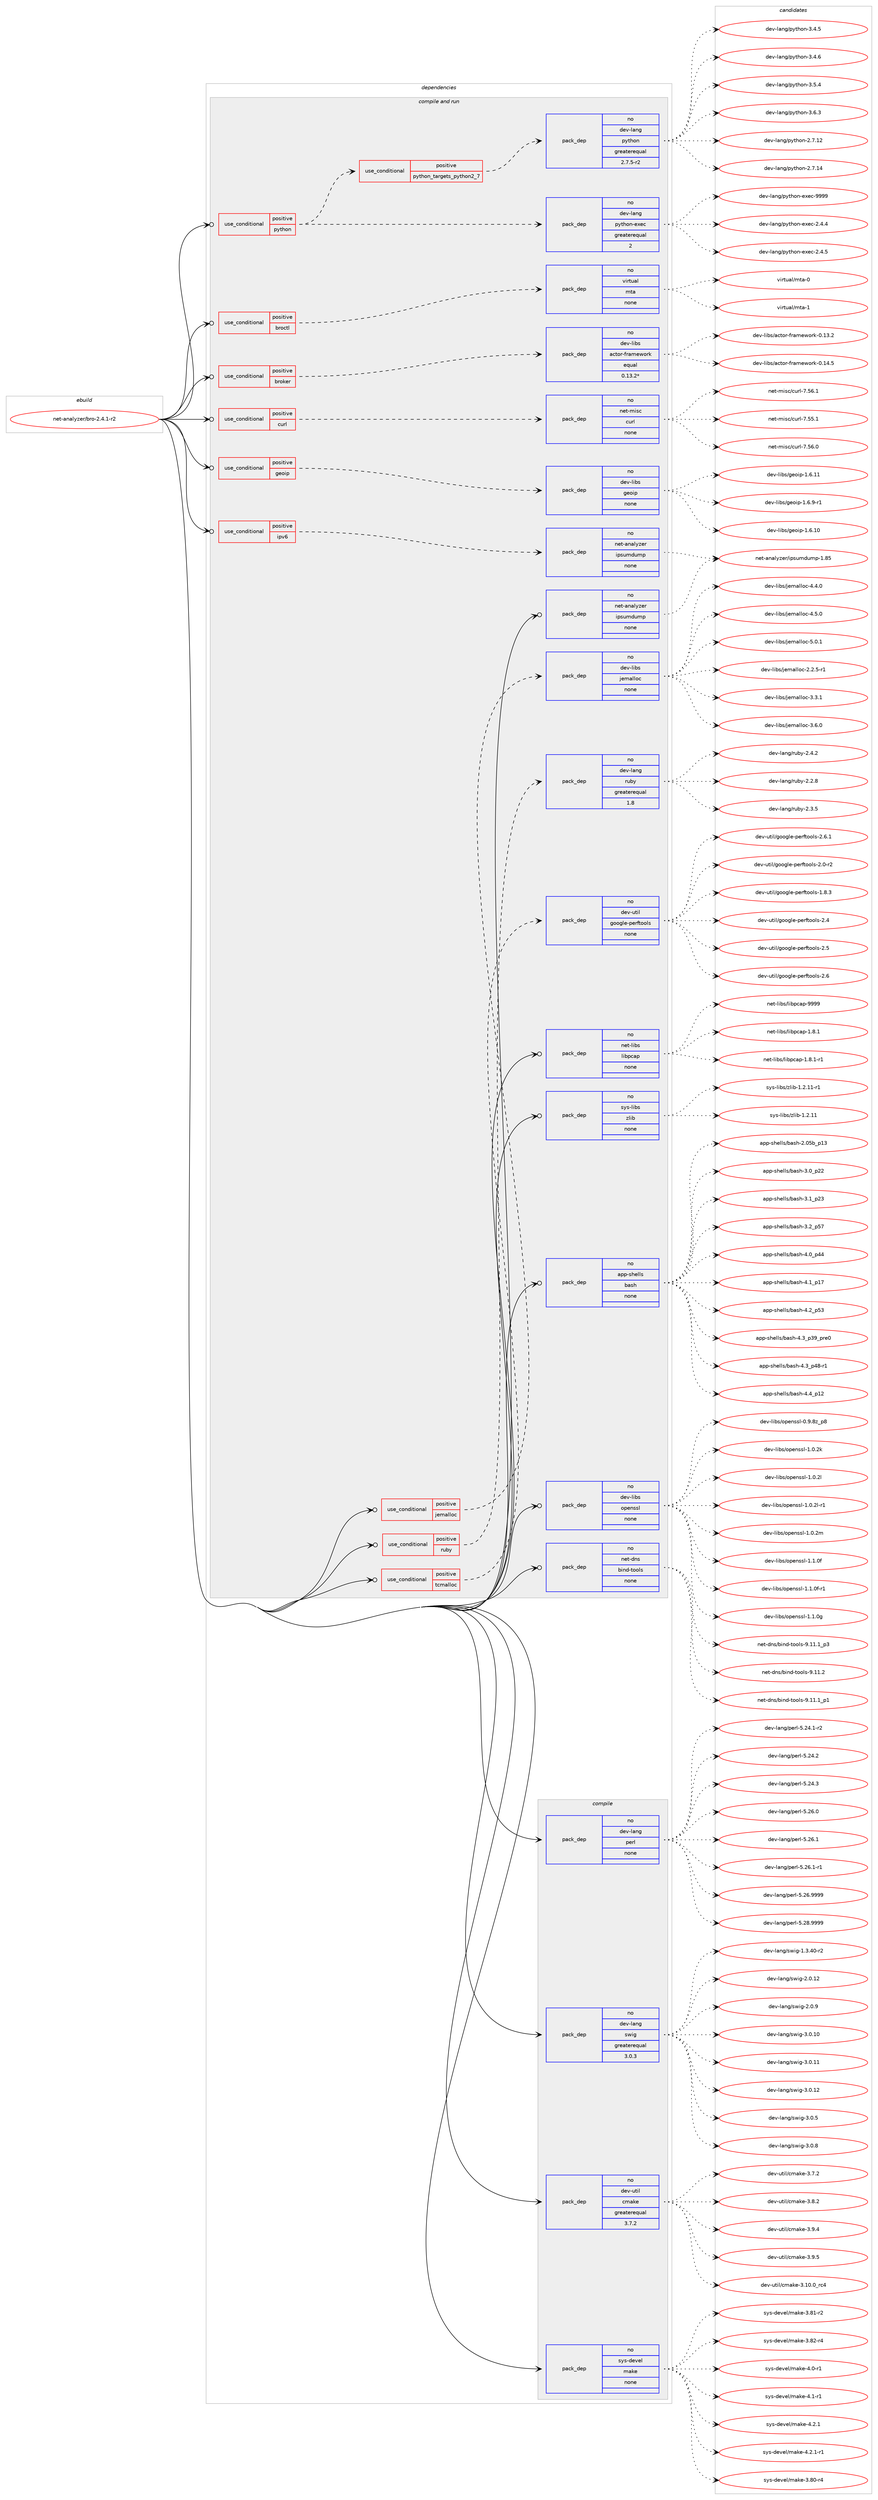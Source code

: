 digraph prolog {

# *************
# Graph options
# *************

newrank=true;
concentrate=true;
compound=true;
graph [rankdir=LR,fontname=Helvetica,fontsize=10,ranksep=1.5];#, ranksep=2.5, nodesep=0.2];
edge  [arrowhead=vee];
node  [fontname=Helvetica,fontsize=10];

# **********
# The ebuild
# **********

subgraph cluster_leftcol {
color=gray;
rank=same;
label=<<i>ebuild</i>>;
id [label="net-analyzer/bro-2.4.1-r2", color=red, width=4, href="../net-analyzer/bro-2.4.1-r2.svg"];
}

# ****************
# The dependencies
# ****************

subgraph cluster_midcol {
color=gray;
label=<<i>dependencies</i>>;
subgraph cluster_compile {
fillcolor="#eeeeee";
style=filled;
label=<<i>compile</i>>;
subgraph pack293872 {
dependency398758 [label=<<TABLE BORDER="0" CELLBORDER="1" CELLSPACING="0" CELLPADDING="4" WIDTH="220"><TR><TD ROWSPAN="6" CELLPADDING="30">pack_dep</TD></TR><TR><TD WIDTH="110">no</TD></TR><TR><TD>dev-lang</TD></TR><TR><TD>perl</TD></TR><TR><TD>none</TD></TR><TR><TD></TD></TR></TABLE>>, shape=none, color=blue];
}
id:e -> dependency398758:w [weight=20,style="solid",arrowhead="vee"];
subgraph pack293873 {
dependency398759 [label=<<TABLE BORDER="0" CELLBORDER="1" CELLSPACING="0" CELLPADDING="4" WIDTH="220"><TR><TD ROWSPAN="6" CELLPADDING="30">pack_dep</TD></TR><TR><TD WIDTH="110">no</TD></TR><TR><TD>dev-lang</TD></TR><TR><TD>swig</TD></TR><TR><TD>greaterequal</TD></TR><TR><TD>3.0.3</TD></TR></TABLE>>, shape=none, color=blue];
}
id:e -> dependency398759:w [weight=20,style="solid",arrowhead="vee"];
subgraph pack293874 {
dependency398760 [label=<<TABLE BORDER="0" CELLBORDER="1" CELLSPACING="0" CELLPADDING="4" WIDTH="220"><TR><TD ROWSPAN="6" CELLPADDING="30">pack_dep</TD></TR><TR><TD WIDTH="110">no</TD></TR><TR><TD>dev-util</TD></TR><TR><TD>cmake</TD></TR><TR><TD>greaterequal</TD></TR><TR><TD>3.7.2</TD></TR></TABLE>>, shape=none, color=blue];
}
id:e -> dependency398760:w [weight=20,style="solid",arrowhead="vee"];
subgraph pack293875 {
dependency398761 [label=<<TABLE BORDER="0" CELLBORDER="1" CELLSPACING="0" CELLPADDING="4" WIDTH="220"><TR><TD ROWSPAN="6" CELLPADDING="30">pack_dep</TD></TR><TR><TD WIDTH="110">no</TD></TR><TR><TD>sys-devel</TD></TR><TR><TD>make</TD></TR><TR><TD>none</TD></TR><TR><TD></TD></TR></TABLE>>, shape=none, color=blue];
}
id:e -> dependency398761:w [weight=20,style="solid",arrowhead="vee"];
}
subgraph cluster_compileandrun {
fillcolor="#eeeeee";
style=filled;
label=<<i>compile and run</i>>;
subgraph cond98429 {
dependency398762 [label=<<TABLE BORDER="0" CELLBORDER="1" CELLSPACING="0" CELLPADDING="4"><TR><TD ROWSPAN="3" CELLPADDING="10">use_conditional</TD></TR><TR><TD>positive</TD></TR><TR><TD>broctl</TD></TR></TABLE>>, shape=none, color=red];
subgraph pack293876 {
dependency398763 [label=<<TABLE BORDER="0" CELLBORDER="1" CELLSPACING="0" CELLPADDING="4" WIDTH="220"><TR><TD ROWSPAN="6" CELLPADDING="30">pack_dep</TD></TR><TR><TD WIDTH="110">no</TD></TR><TR><TD>virtual</TD></TR><TR><TD>mta</TD></TR><TR><TD>none</TD></TR><TR><TD></TD></TR></TABLE>>, shape=none, color=blue];
}
dependency398762:e -> dependency398763:w [weight=20,style="dashed",arrowhead="vee"];
}
id:e -> dependency398762:w [weight=20,style="solid",arrowhead="odotvee"];
subgraph cond98430 {
dependency398764 [label=<<TABLE BORDER="0" CELLBORDER="1" CELLSPACING="0" CELLPADDING="4"><TR><TD ROWSPAN="3" CELLPADDING="10">use_conditional</TD></TR><TR><TD>positive</TD></TR><TR><TD>broker</TD></TR></TABLE>>, shape=none, color=red];
subgraph pack293877 {
dependency398765 [label=<<TABLE BORDER="0" CELLBORDER="1" CELLSPACING="0" CELLPADDING="4" WIDTH="220"><TR><TD ROWSPAN="6" CELLPADDING="30">pack_dep</TD></TR><TR><TD WIDTH="110">no</TD></TR><TR><TD>dev-libs</TD></TR><TR><TD>actor-framework</TD></TR><TR><TD>equal</TD></TR><TR><TD>0.13.2*</TD></TR></TABLE>>, shape=none, color=blue];
}
dependency398764:e -> dependency398765:w [weight=20,style="dashed",arrowhead="vee"];
}
id:e -> dependency398764:w [weight=20,style="solid",arrowhead="odotvee"];
subgraph cond98431 {
dependency398766 [label=<<TABLE BORDER="0" CELLBORDER="1" CELLSPACING="0" CELLPADDING="4"><TR><TD ROWSPAN="3" CELLPADDING="10">use_conditional</TD></TR><TR><TD>positive</TD></TR><TR><TD>curl</TD></TR></TABLE>>, shape=none, color=red];
subgraph pack293878 {
dependency398767 [label=<<TABLE BORDER="0" CELLBORDER="1" CELLSPACING="0" CELLPADDING="4" WIDTH="220"><TR><TD ROWSPAN="6" CELLPADDING="30">pack_dep</TD></TR><TR><TD WIDTH="110">no</TD></TR><TR><TD>net-misc</TD></TR><TR><TD>curl</TD></TR><TR><TD>none</TD></TR><TR><TD></TD></TR></TABLE>>, shape=none, color=blue];
}
dependency398766:e -> dependency398767:w [weight=20,style="dashed",arrowhead="vee"];
}
id:e -> dependency398766:w [weight=20,style="solid",arrowhead="odotvee"];
subgraph cond98432 {
dependency398768 [label=<<TABLE BORDER="0" CELLBORDER="1" CELLSPACING="0" CELLPADDING="4"><TR><TD ROWSPAN="3" CELLPADDING="10">use_conditional</TD></TR><TR><TD>positive</TD></TR><TR><TD>geoip</TD></TR></TABLE>>, shape=none, color=red];
subgraph pack293879 {
dependency398769 [label=<<TABLE BORDER="0" CELLBORDER="1" CELLSPACING="0" CELLPADDING="4" WIDTH="220"><TR><TD ROWSPAN="6" CELLPADDING="30">pack_dep</TD></TR><TR><TD WIDTH="110">no</TD></TR><TR><TD>dev-libs</TD></TR><TR><TD>geoip</TD></TR><TR><TD>none</TD></TR><TR><TD></TD></TR></TABLE>>, shape=none, color=blue];
}
dependency398768:e -> dependency398769:w [weight=20,style="dashed",arrowhead="vee"];
}
id:e -> dependency398768:w [weight=20,style="solid",arrowhead="odotvee"];
subgraph cond98433 {
dependency398770 [label=<<TABLE BORDER="0" CELLBORDER="1" CELLSPACING="0" CELLPADDING="4"><TR><TD ROWSPAN="3" CELLPADDING="10">use_conditional</TD></TR><TR><TD>positive</TD></TR><TR><TD>ipv6</TD></TR></TABLE>>, shape=none, color=red];
subgraph pack293880 {
dependency398771 [label=<<TABLE BORDER="0" CELLBORDER="1" CELLSPACING="0" CELLPADDING="4" WIDTH="220"><TR><TD ROWSPAN="6" CELLPADDING="30">pack_dep</TD></TR><TR><TD WIDTH="110">no</TD></TR><TR><TD>net-analyzer</TD></TR><TR><TD>ipsumdump</TD></TR><TR><TD>none</TD></TR><TR><TD></TD></TR></TABLE>>, shape=none, color=blue];
}
dependency398770:e -> dependency398771:w [weight=20,style="dashed",arrowhead="vee"];
}
id:e -> dependency398770:w [weight=20,style="solid",arrowhead="odotvee"];
subgraph cond98434 {
dependency398772 [label=<<TABLE BORDER="0" CELLBORDER="1" CELLSPACING="0" CELLPADDING="4"><TR><TD ROWSPAN="3" CELLPADDING="10">use_conditional</TD></TR><TR><TD>positive</TD></TR><TR><TD>jemalloc</TD></TR></TABLE>>, shape=none, color=red];
subgraph pack293881 {
dependency398773 [label=<<TABLE BORDER="0" CELLBORDER="1" CELLSPACING="0" CELLPADDING="4" WIDTH="220"><TR><TD ROWSPAN="6" CELLPADDING="30">pack_dep</TD></TR><TR><TD WIDTH="110">no</TD></TR><TR><TD>dev-libs</TD></TR><TR><TD>jemalloc</TD></TR><TR><TD>none</TD></TR><TR><TD></TD></TR></TABLE>>, shape=none, color=blue];
}
dependency398772:e -> dependency398773:w [weight=20,style="dashed",arrowhead="vee"];
}
id:e -> dependency398772:w [weight=20,style="solid",arrowhead="odotvee"];
subgraph cond98435 {
dependency398774 [label=<<TABLE BORDER="0" CELLBORDER="1" CELLSPACING="0" CELLPADDING="4"><TR><TD ROWSPAN="3" CELLPADDING="10">use_conditional</TD></TR><TR><TD>positive</TD></TR><TR><TD>python</TD></TR></TABLE>>, shape=none, color=red];
subgraph cond98436 {
dependency398775 [label=<<TABLE BORDER="0" CELLBORDER="1" CELLSPACING="0" CELLPADDING="4"><TR><TD ROWSPAN="3" CELLPADDING="10">use_conditional</TD></TR><TR><TD>positive</TD></TR><TR><TD>python_targets_python2_7</TD></TR></TABLE>>, shape=none, color=red];
subgraph pack293882 {
dependency398776 [label=<<TABLE BORDER="0" CELLBORDER="1" CELLSPACING="0" CELLPADDING="4" WIDTH="220"><TR><TD ROWSPAN="6" CELLPADDING="30">pack_dep</TD></TR><TR><TD WIDTH="110">no</TD></TR><TR><TD>dev-lang</TD></TR><TR><TD>python</TD></TR><TR><TD>greaterequal</TD></TR><TR><TD>2.7.5-r2</TD></TR></TABLE>>, shape=none, color=blue];
}
dependency398775:e -> dependency398776:w [weight=20,style="dashed",arrowhead="vee"];
}
dependency398774:e -> dependency398775:w [weight=20,style="dashed",arrowhead="vee"];
subgraph pack293883 {
dependency398777 [label=<<TABLE BORDER="0" CELLBORDER="1" CELLSPACING="0" CELLPADDING="4" WIDTH="220"><TR><TD ROWSPAN="6" CELLPADDING="30">pack_dep</TD></TR><TR><TD WIDTH="110">no</TD></TR><TR><TD>dev-lang</TD></TR><TR><TD>python-exec</TD></TR><TR><TD>greaterequal</TD></TR><TR><TD>2</TD></TR></TABLE>>, shape=none, color=blue];
}
dependency398774:e -> dependency398777:w [weight=20,style="dashed",arrowhead="vee"];
}
id:e -> dependency398774:w [weight=20,style="solid",arrowhead="odotvee"];
subgraph cond98437 {
dependency398778 [label=<<TABLE BORDER="0" CELLBORDER="1" CELLSPACING="0" CELLPADDING="4"><TR><TD ROWSPAN="3" CELLPADDING="10">use_conditional</TD></TR><TR><TD>positive</TD></TR><TR><TD>ruby</TD></TR></TABLE>>, shape=none, color=red];
subgraph pack293884 {
dependency398779 [label=<<TABLE BORDER="0" CELLBORDER="1" CELLSPACING="0" CELLPADDING="4" WIDTH="220"><TR><TD ROWSPAN="6" CELLPADDING="30">pack_dep</TD></TR><TR><TD WIDTH="110">no</TD></TR><TR><TD>dev-lang</TD></TR><TR><TD>ruby</TD></TR><TR><TD>greaterequal</TD></TR><TR><TD>1.8</TD></TR></TABLE>>, shape=none, color=blue];
}
dependency398778:e -> dependency398779:w [weight=20,style="dashed",arrowhead="vee"];
}
id:e -> dependency398778:w [weight=20,style="solid",arrowhead="odotvee"];
subgraph cond98438 {
dependency398780 [label=<<TABLE BORDER="0" CELLBORDER="1" CELLSPACING="0" CELLPADDING="4"><TR><TD ROWSPAN="3" CELLPADDING="10">use_conditional</TD></TR><TR><TD>positive</TD></TR><TR><TD>tcmalloc</TD></TR></TABLE>>, shape=none, color=red];
subgraph pack293885 {
dependency398781 [label=<<TABLE BORDER="0" CELLBORDER="1" CELLSPACING="0" CELLPADDING="4" WIDTH="220"><TR><TD ROWSPAN="6" CELLPADDING="30">pack_dep</TD></TR><TR><TD WIDTH="110">no</TD></TR><TR><TD>dev-util</TD></TR><TR><TD>google-perftools</TD></TR><TR><TD>none</TD></TR><TR><TD></TD></TR></TABLE>>, shape=none, color=blue];
}
dependency398780:e -> dependency398781:w [weight=20,style="dashed",arrowhead="vee"];
}
id:e -> dependency398780:w [weight=20,style="solid",arrowhead="odotvee"];
subgraph pack293886 {
dependency398782 [label=<<TABLE BORDER="0" CELLBORDER="1" CELLSPACING="0" CELLPADDING="4" WIDTH="220"><TR><TD ROWSPAN="6" CELLPADDING="30">pack_dep</TD></TR><TR><TD WIDTH="110">no</TD></TR><TR><TD>app-shells</TD></TR><TR><TD>bash</TD></TR><TR><TD>none</TD></TR><TR><TD></TD></TR></TABLE>>, shape=none, color=blue];
}
id:e -> dependency398782:w [weight=20,style="solid",arrowhead="odotvee"];
subgraph pack293887 {
dependency398783 [label=<<TABLE BORDER="0" CELLBORDER="1" CELLSPACING="0" CELLPADDING="4" WIDTH="220"><TR><TD ROWSPAN="6" CELLPADDING="30">pack_dep</TD></TR><TR><TD WIDTH="110">no</TD></TR><TR><TD>dev-libs</TD></TR><TR><TD>openssl</TD></TR><TR><TD>none</TD></TR><TR><TD></TD></TR></TABLE>>, shape=none, color=blue];
}
id:e -> dependency398783:w [weight=20,style="solid",arrowhead="odotvee"];
subgraph pack293888 {
dependency398784 [label=<<TABLE BORDER="0" CELLBORDER="1" CELLSPACING="0" CELLPADDING="4" WIDTH="220"><TR><TD ROWSPAN="6" CELLPADDING="30">pack_dep</TD></TR><TR><TD WIDTH="110">no</TD></TR><TR><TD>net-analyzer</TD></TR><TR><TD>ipsumdump</TD></TR><TR><TD>none</TD></TR><TR><TD></TD></TR></TABLE>>, shape=none, color=blue];
}
id:e -> dependency398784:w [weight=20,style="solid",arrowhead="odotvee"];
subgraph pack293889 {
dependency398785 [label=<<TABLE BORDER="0" CELLBORDER="1" CELLSPACING="0" CELLPADDING="4" WIDTH="220"><TR><TD ROWSPAN="6" CELLPADDING="30">pack_dep</TD></TR><TR><TD WIDTH="110">no</TD></TR><TR><TD>net-dns</TD></TR><TR><TD>bind-tools</TD></TR><TR><TD>none</TD></TR><TR><TD></TD></TR></TABLE>>, shape=none, color=blue];
}
id:e -> dependency398785:w [weight=20,style="solid",arrowhead="odotvee"];
subgraph pack293890 {
dependency398786 [label=<<TABLE BORDER="0" CELLBORDER="1" CELLSPACING="0" CELLPADDING="4" WIDTH="220"><TR><TD ROWSPAN="6" CELLPADDING="30">pack_dep</TD></TR><TR><TD WIDTH="110">no</TD></TR><TR><TD>net-libs</TD></TR><TR><TD>libpcap</TD></TR><TR><TD>none</TD></TR><TR><TD></TD></TR></TABLE>>, shape=none, color=blue];
}
id:e -> dependency398786:w [weight=20,style="solid",arrowhead="odotvee"];
subgraph pack293891 {
dependency398787 [label=<<TABLE BORDER="0" CELLBORDER="1" CELLSPACING="0" CELLPADDING="4" WIDTH="220"><TR><TD ROWSPAN="6" CELLPADDING="30">pack_dep</TD></TR><TR><TD WIDTH="110">no</TD></TR><TR><TD>sys-libs</TD></TR><TR><TD>zlib</TD></TR><TR><TD>none</TD></TR><TR><TD></TD></TR></TABLE>>, shape=none, color=blue];
}
id:e -> dependency398787:w [weight=20,style="solid",arrowhead="odotvee"];
}
subgraph cluster_run {
fillcolor="#eeeeee";
style=filled;
label=<<i>run</i>>;
}
}

# **************
# The candidates
# **************

subgraph cluster_choices {
rank=same;
color=gray;
label=<<i>candidates</i>>;

subgraph choice293872 {
color=black;
nodesep=1;
choice100101118451089711010347112101114108455346505246494511450 [label="dev-lang/perl-5.24.1-r2", color=red, width=4,href="../dev-lang/perl-5.24.1-r2.svg"];
choice10010111845108971101034711210111410845534650524650 [label="dev-lang/perl-5.24.2", color=red, width=4,href="../dev-lang/perl-5.24.2.svg"];
choice10010111845108971101034711210111410845534650524651 [label="dev-lang/perl-5.24.3", color=red, width=4,href="../dev-lang/perl-5.24.3.svg"];
choice10010111845108971101034711210111410845534650544648 [label="dev-lang/perl-5.26.0", color=red, width=4,href="../dev-lang/perl-5.26.0.svg"];
choice10010111845108971101034711210111410845534650544649 [label="dev-lang/perl-5.26.1", color=red, width=4,href="../dev-lang/perl-5.26.1.svg"];
choice100101118451089711010347112101114108455346505446494511449 [label="dev-lang/perl-5.26.1-r1", color=red, width=4,href="../dev-lang/perl-5.26.1-r1.svg"];
choice10010111845108971101034711210111410845534650544657575757 [label="dev-lang/perl-5.26.9999", color=red, width=4,href="../dev-lang/perl-5.26.9999.svg"];
choice10010111845108971101034711210111410845534650564657575757 [label="dev-lang/perl-5.28.9999", color=red, width=4,href="../dev-lang/perl-5.28.9999.svg"];
dependency398758:e -> choice100101118451089711010347112101114108455346505246494511450:w [style=dotted,weight="100"];
dependency398758:e -> choice10010111845108971101034711210111410845534650524650:w [style=dotted,weight="100"];
dependency398758:e -> choice10010111845108971101034711210111410845534650524651:w [style=dotted,weight="100"];
dependency398758:e -> choice10010111845108971101034711210111410845534650544648:w [style=dotted,weight="100"];
dependency398758:e -> choice10010111845108971101034711210111410845534650544649:w [style=dotted,weight="100"];
dependency398758:e -> choice100101118451089711010347112101114108455346505446494511449:w [style=dotted,weight="100"];
dependency398758:e -> choice10010111845108971101034711210111410845534650544657575757:w [style=dotted,weight="100"];
dependency398758:e -> choice10010111845108971101034711210111410845534650564657575757:w [style=dotted,weight="100"];
}
subgraph choice293873 {
color=black;
nodesep=1;
choice100101118451089711010347115119105103454946514652484511450 [label="dev-lang/swig-1.3.40-r2", color=red, width=4,href="../dev-lang/swig-1.3.40-r2.svg"];
choice10010111845108971101034711511910510345504648464950 [label="dev-lang/swig-2.0.12", color=red, width=4,href="../dev-lang/swig-2.0.12.svg"];
choice100101118451089711010347115119105103455046484657 [label="dev-lang/swig-2.0.9", color=red, width=4,href="../dev-lang/swig-2.0.9.svg"];
choice10010111845108971101034711511910510345514648464948 [label="dev-lang/swig-3.0.10", color=red, width=4,href="../dev-lang/swig-3.0.10.svg"];
choice10010111845108971101034711511910510345514648464949 [label="dev-lang/swig-3.0.11", color=red, width=4,href="../dev-lang/swig-3.0.11.svg"];
choice10010111845108971101034711511910510345514648464950 [label="dev-lang/swig-3.0.12", color=red, width=4,href="../dev-lang/swig-3.0.12.svg"];
choice100101118451089711010347115119105103455146484653 [label="dev-lang/swig-3.0.5", color=red, width=4,href="../dev-lang/swig-3.0.5.svg"];
choice100101118451089711010347115119105103455146484656 [label="dev-lang/swig-3.0.8", color=red, width=4,href="../dev-lang/swig-3.0.8.svg"];
dependency398759:e -> choice100101118451089711010347115119105103454946514652484511450:w [style=dotted,weight="100"];
dependency398759:e -> choice10010111845108971101034711511910510345504648464950:w [style=dotted,weight="100"];
dependency398759:e -> choice100101118451089711010347115119105103455046484657:w [style=dotted,weight="100"];
dependency398759:e -> choice10010111845108971101034711511910510345514648464948:w [style=dotted,weight="100"];
dependency398759:e -> choice10010111845108971101034711511910510345514648464949:w [style=dotted,weight="100"];
dependency398759:e -> choice10010111845108971101034711511910510345514648464950:w [style=dotted,weight="100"];
dependency398759:e -> choice100101118451089711010347115119105103455146484653:w [style=dotted,weight="100"];
dependency398759:e -> choice100101118451089711010347115119105103455146484656:w [style=dotted,weight="100"];
}
subgraph choice293874 {
color=black;
nodesep=1;
choice1001011184511711610510847991099710710145514649484648951149952 [label="dev-util/cmake-3.10.0_rc4", color=red, width=4,href="../dev-util/cmake-3.10.0_rc4.svg"];
choice10010111845117116105108479910997107101455146554650 [label="dev-util/cmake-3.7.2", color=red, width=4,href="../dev-util/cmake-3.7.2.svg"];
choice10010111845117116105108479910997107101455146564650 [label="dev-util/cmake-3.8.2", color=red, width=4,href="../dev-util/cmake-3.8.2.svg"];
choice10010111845117116105108479910997107101455146574652 [label="dev-util/cmake-3.9.4", color=red, width=4,href="../dev-util/cmake-3.9.4.svg"];
choice10010111845117116105108479910997107101455146574653 [label="dev-util/cmake-3.9.5", color=red, width=4,href="../dev-util/cmake-3.9.5.svg"];
dependency398760:e -> choice1001011184511711610510847991099710710145514649484648951149952:w [style=dotted,weight="100"];
dependency398760:e -> choice10010111845117116105108479910997107101455146554650:w [style=dotted,weight="100"];
dependency398760:e -> choice10010111845117116105108479910997107101455146564650:w [style=dotted,weight="100"];
dependency398760:e -> choice10010111845117116105108479910997107101455146574652:w [style=dotted,weight="100"];
dependency398760:e -> choice10010111845117116105108479910997107101455146574653:w [style=dotted,weight="100"];
}
subgraph choice293875 {
color=black;
nodesep=1;
choice11512111545100101118101108471099710710145514656484511452 [label="sys-devel/make-3.80-r4", color=red, width=4,href="../sys-devel/make-3.80-r4.svg"];
choice11512111545100101118101108471099710710145514656494511450 [label="sys-devel/make-3.81-r2", color=red, width=4,href="../sys-devel/make-3.81-r2.svg"];
choice11512111545100101118101108471099710710145514656504511452 [label="sys-devel/make-3.82-r4", color=red, width=4,href="../sys-devel/make-3.82-r4.svg"];
choice115121115451001011181011084710997107101455246484511449 [label="sys-devel/make-4.0-r1", color=red, width=4,href="../sys-devel/make-4.0-r1.svg"];
choice115121115451001011181011084710997107101455246494511449 [label="sys-devel/make-4.1-r1", color=red, width=4,href="../sys-devel/make-4.1-r1.svg"];
choice115121115451001011181011084710997107101455246504649 [label="sys-devel/make-4.2.1", color=red, width=4,href="../sys-devel/make-4.2.1.svg"];
choice1151211154510010111810110847109971071014552465046494511449 [label="sys-devel/make-4.2.1-r1", color=red, width=4,href="../sys-devel/make-4.2.1-r1.svg"];
dependency398761:e -> choice11512111545100101118101108471099710710145514656484511452:w [style=dotted,weight="100"];
dependency398761:e -> choice11512111545100101118101108471099710710145514656494511450:w [style=dotted,weight="100"];
dependency398761:e -> choice11512111545100101118101108471099710710145514656504511452:w [style=dotted,weight="100"];
dependency398761:e -> choice115121115451001011181011084710997107101455246484511449:w [style=dotted,weight="100"];
dependency398761:e -> choice115121115451001011181011084710997107101455246494511449:w [style=dotted,weight="100"];
dependency398761:e -> choice115121115451001011181011084710997107101455246504649:w [style=dotted,weight="100"];
dependency398761:e -> choice1151211154510010111810110847109971071014552465046494511449:w [style=dotted,weight="100"];
}
subgraph choice293876 {
color=black;
nodesep=1;
choice1181051141161179710847109116974548 [label="virtual/mta-0", color=red, width=4,href="../virtual/mta-0.svg"];
choice1181051141161179710847109116974549 [label="virtual/mta-1", color=red, width=4,href="../virtual/mta-1.svg"];
dependency398763:e -> choice1181051141161179710847109116974548:w [style=dotted,weight="100"];
dependency398763:e -> choice1181051141161179710847109116974549:w [style=dotted,weight="100"];
}
subgraph choice293877 {
color=black;
nodesep=1;
choice1001011184510810598115479799116111114451021149710910111911111410745484649514650 [label="dev-libs/actor-framework-0.13.2", color=red, width=4,href="../dev-libs/actor-framework-0.13.2.svg"];
choice1001011184510810598115479799116111114451021149710910111911111410745484649524653 [label="dev-libs/actor-framework-0.14.5", color=red, width=4,href="../dev-libs/actor-framework-0.14.5.svg"];
dependency398765:e -> choice1001011184510810598115479799116111114451021149710910111911111410745484649514650:w [style=dotted,weight="100"];
dependency398765:e -> choice1001011184510810598115479799116111114451021149710910111911111410745484649524653:w [style=dotted,weight="100"];
}
subgraph choice293878 {
color=black;
nodesep=1;
choice1101011164510910511599479911711410845554653534649 [label="net-misc/curl-7.55.1", color=red, width=4,href="../net-misc/curl-7.55.1.svg"];
choice1101011164510910511599479911711410845554653544648 [label="net-misc/curl-7.56.0", color=red, width=4,href="../net-misc/curl-7.56.0.svg"];
choice1101011164510910511599479911711410845554653544649 [label="net-misc/curl-7.56.1", color=red, width=4,href="../net-misc/curl-7.56.1.svg"];
dependency398767:e -> choice1101011164510910511599479911711410845554653534649:w [style=dotted,weight="100"];
dependency398767:e -> choice1101011164510910511599479911711410845554653544648:w [style=dotted,weight="100"];
dependency398767:e -> choice1101011164510910511599479911711410845554653544649:w [style=dotted,weight="100"];
}
subgraph choice293879 {
color=black;
nodesep=1;
choice10010111845108105981154710310111110511245494654464948 [label="dev-libs/geoip-1.6.10", color=red, width=4,href="../dev-libs/geoip-1.6.10.svg"];
choice10010111845108105981154710310111110511245494654464949 [label="dev-libs/geoip-1.6.11", color=red, width=4,href="../dev-libs/geoip-1.6.11.svg"];
choice1001011184510810598115471031011111051124549465446574511449 [label="dev-libs/geoip-1.6.9-r1", color=red, width=4,href="../dev-libs/geoip-1.6.9-r1.svg"];
dependency398769:e -> choice10010111845108105981154710310111110511245494654464948:w [style=dotted,weight="100"];
dependency398769:e -> choice10010111845108105981154710310111110511245494654464949:w [style=dotted,weight="100"];
dependency398769:e -> choice1001011184510810598115471031011111051124549465446574511449:w [style=dotted,weight="100"];
}
subgraph choice293880 {
color=black;
nodesep=1;
choice110101116459711097108121122101114471051121151171091001171091124549465653 [label="net-analyzer/ipsumdump-1.85", color=red, width=4,href="../net-analyzer/ipsumdump-1.85.svg"];
dependency398771:e -> choice110101116459711097108121122101114471051121151171091001171091124549465653:w [style=dotted,weight="100"];
}
subgraph choice293881 {
color=black;
nodesep=1;
choice10010111845108105981154710610110997108108111994550465046534511449 [label="dev-libs/jemalloc-2.2.5-r1", color=red, width=4,href="../dev-libs/jemalloc-2.2.5-r1.svg"];
choice1001011184510810598115471061011099710810811199455146514649 [label="dev-libs/jemalloc-3.3.1", color=red, width=4,href="../dev-libs/jemalloc-3.3.1.svg"];
choice1001011184510810598115471061011099710810811199455146544648 [label="dev-libs/jemalloc-3.6.0", color=red, width=4,href="../dev-libs/jemalloc-3.6.0.svg"];
choice1001011184510810598115471061011099710810811199455246524648 [label="dev-libs/jemalloc-4.4.0", color=red, width=4,href="../dev-libs/jemalloc-4.4.0.svg"];
choice1001011184510810598115471061011099710810811199455246534648 [label="dev-libs/jemalloc-4.5.0", color=red, width=4,href="../dev-libs/jemalloc-4.5.0.svg"];
choice1001011184510810598115471061011099710810811199455346484649 [label="dev-libs/jemalloc-5.0.1", color=red, width=4,href="../dev-libs/jemalloc-5.0.1.svg"];
dependency398773:e -> choice10010111845108105981154710610110997108108111994550465046534511449:w [style=dotted,weight="100"];
dependency398773:e -> choice1001011184510810598115471061011099710810811199455146514649:w [style=dotted,weight="100"];
dependency398773:e -> choice1001011184510810598115471061011099710810811199455146544648:w [style=dotted,weight="100"];
dependency398773:e -> choice1001011184510810598115471061011099710810811199455246524648:w [style=dotted,weight="100"];
dependency398773:e -> choice1001011184510810598115471061011099710810811199455246534648:w [style=dotted,weight="100"];
dependency398773:e -> choice1001011184510810598115471061011099710810811199455346484649:w [style=dotted,weight="100"];
}
subgraph choice293882 {
color=black;
nodesep=1;
choice10010111845108971101034711212111610411111045504655464950 [label="dev-lang/python-2.7.12", color=red, width=4,href="../dev-lang/python-2.7.12.svg"];
choice10010111845108971101034711212111610411111045504655464952 [label="dev-lang/python-2.7.14", color=red, width=4,href="../dev-lang/python-2.7.14.svg"];
choice100101118451089711010347112121116104111110455146524653 [label="dev-lang/python-3.4.5", color=red, width=4,href="../dev-lang/python-3.4.5.svg"];
choice100101118451089711010347112121116104111110455146524654 [label="dev-lang/python-3.4.6", color=red, width=4,href="../dev-lang/python-3.4.6.svg"];
choice100101118451089711010347112121116104111110455146534652 [label="dev-lang/python-3.5.4", color=red, width=4,href="../dev-lang/python-3.5.4.svg"];
choice100101118451089711010347112121116104111110455146544651 [label="dev-lang/python-3.6.3", color=red, width=4,href="../dev-lang/python-3.6.3.svg"];
dependency398776:e -> choice10010111845108971101034711212111610411111045504655464950:w [style=dotted,weight="100"];
dependency398776:e -> choice10010111845108971101034711212111610411111045504655464952:w [style=dotted,weight="100"];
dependency398776:e -> choice100101118451089711010347112121116104111110455146524653:w [style=dotted,weight="100"];
dependency398776:e -> choice100101118451089711010347112121116104111110455146524654:w [style=dotted,weight="100"];
dependency398776:e -> choice100101118451089711010347112121116104111110455146534652:w [style=dotted,weight="100"];
dependency398776:e -> choice100101118451089711010347112121116104111110455146544651:w [style=dotted,weight="100"];
}
subgraph choice293883 {
color=black;
nodesep=1;
choice1001011184510897110103471121211161041111104510112010199455046524652 [label="dev-lang/python-exec-2.4.4", color=red, width=4,href="../dev-lang/python-exec-2.4.4.svg"];
choice1001011184510897110103471121211161041111104510112010199455046524653 [label="dev-lang/python-exec-2.4.5", color=red, width=4,href="../dev-lang/python-exec-2.4.5.svg"];
choice10010111845108971101034711212111610411111045101120101994557575757 [label="dev-lang/python-exec-9999", color=red, width=4,href="../dev-lang/python-exec-9999.svg"];
dependency398777:e -> choice1001011184510897110103471121211161041111104510112010199455046524652:w [style=dotted,weight="100"];
dependency398777:e -> choice1001011184510897110103471121211161041111104510112010199455046524653:w [style=dotted,weight="100"];
dependency398777:e -> choice10010111845108971101034711212111610411111045101120101994557575757:w [style=dotted,weight="100"];
}
subgraph choice293884 {
color=black;
nodesep=1;
choice10010111845108971101034711411798121455046504656 [label="dev-lang/ruby-2.2.8", color=red, width=4,href="../dev-lang/ruby-2.2.8.svg"];
choice10010111845108971101034711411798121455046514653 [label="dev-lang/ruby-2.3.5", color=red, width=4,href="../dev-lang/ruby-2.3.5.svg"];
choice10010111845108971101034711411798121455046524650 [label="dev-lang/ruby-2.4.2", color=red, width=4,href="../dev-lang/ruby-2.4.2.svg"];
dependency398779:e -> choice10010111845108971101034711411798121455046504656:w [style=dotted,weight="100"];
dependency398779:e -> choice10010111845108971101034711411798121455046514653:w [style=dotted,weight="100"];
dependency398779:e -> choice10010111845108971101034711411798121455046524650:w [style=dotted,weight="100"];
}
subgraph choice293885 {
color=black;
nodesep=1;
choice100101118451171161051084710311111110310810145112101114102116111111108115454946564651 [label="dev-util/google-perftools-1.8.3", color=red, width=4,href="../dev-util/google-perftools-1.8.3.svg"];
choice100101118451171161051084710311111110310810145112101114102116111111108115455046484511450 [label="dev-util/google-perftools-2.0-r2", color=red, width=4,href="../dev-util/google-perftools-2.0-r2.svg"];
choice10010111845117116105108471031111111031081014511210111410211611111110811545504652 [label="dev-util/google-perftools-2.4", color=red, width=4,href="../dev-util/google-perftools-2.4.svg"];
choice10010111845117116105108471031111111031081014511210111410211611111110811545504653 [label="dev-util/google-perftools-2.5", color=red, width=4,href="../dev-util/google-perftools-2.5.svg"];
choice10010111845117116105108471031111111031081014511210111410211611111110811545504654 [label="dev-util/google-perftools-2.6", color=red, width=4,href="../dev-util/google-perftools-2.6.svg"];
choice100101118451171161051084710311111110310810145112101114102116111111108115455046544649 [label="dev-util/google-perftools-2.6.1", color=red, width=4,href="../dev-util/google-perftools-2.6.1.svg"];
dependency398781:e -> choice100101118451171161051084710311111110310810145112101114102116111111108115454946564651:w [style=dotted,weight="100"];
dependency398781:e -> choice100101118451171161051084710311111110310810145112101114102116111111108115455046484511450:w [style=dotted,weight="100"];
dependency398781:e -> choice10010111845117116105108471031111111031081014511210111410211611111110811545504652:w [style=dotted,weight="100"];
dependency398781:e -> choice10010111845117116105108471031111111031081014511210111410211611111110811545504653:w [style=dotted,weight="100"];
dependency398781:e -> choice10010111845117116105108471031111111031081014511210111410211611111110811545504654:w [style=dotted,weight="100"];
dependency398781:e -> choice100101118451171161051084710311111110310810145112101114102116111111108115455046544649:w [style=dotted,weight="100"];
}
subgraph choice293886 {
color=black;
nodesep=1;
choice9711211245115104101108108115479897115104455046485398951124951 [label="app-shells/bash-2.05b_p13", color=red, width=4,href="../app-shells/bash-2.05b_p13.svg"];
choice971121124511510410110810811547989711510445514648951125050 [label="app-shells/bash-3.0_p22", color=red, width=4,href="../app-shells/bash-3.0_p22.svg"];
choice971121124511510410110810811547989711510445514649951125051 [label="app-shells/bash-3.1_p23", color=red, width=4,href="../app-shells/bash-3.1_p23.svg"];
choice971121124511510410110810811547989711510445514650951125355 [label="app-shells/bash-3.2_p57", color=red, width=4,href="../app-shells/bash-3.2_p57.svg"];
choice971121124511510410110810811547989711510445524648951125252 [label="app-shells/bash-4.0_p44", color=red, width=4,href="../app-shells/bash-4.0_p44.svg"];
choice971121124511510410110810811547989711510445524649951124955 [label="app-shells/bash-4.1_p17", color=red, width=4,href="../app-shells/bash-4.1_p17.svg"];
choice971121124511510410110810811547989711510445524650951125351 [label="app-shells/bash-4.2_p53", color=red, width=4,href="../app-shells/bash-4.2_p53.svg"];
choice9711211245115104101108108115479897115104455246519511251579511211410148 [label="app-shells/bash-4.3_p39_pre0", color=red, width=4,href="../app-shells/bash-4.3_p39_pre0.svg"];
choice9711211245115104101108108115479897115104455246519511252564511449 [label="app-shells/bash-4.3_p48-r1", color=red, width=4,href="../app-shells/bash-4.3_p48-r1.svg"];
choice971121124511510410110810811547989711510445524652951124950 [label="app-shells/bash-4.4_p12", color=red, width=4,href="../app-shells/bash-4.4_p12.svg"];
dependency398782:e -> choice9711211245115104101108108115479897115104455046485398951124951:w [style=dotted,weight="100"];
dependency398782:e -> choice971121124511510410110810811547989711510445514648951125050:w [style=dotted,weight="100"];
dependency398782:e -> choice971121124511510410110810811547989711510445514649951125051:w [style=dotted,weight="100"];
dependency398782:e -> choice971121124511510410110810811547989711510445514650951125355:w [style=dotted,weight="100"];
dependency398782:e -> choice971121124511510410110810811547989711510445524648951125252:w [style=dotted,weight="100"];
dependency398782:e -> choice971121124511510410110810811547989711510445524649951124955:w [style=dotted,weight="100"];
dependency398782:e -> choice971121124511510410110810811547989711510445524650951125351:w [style=dotted,weight="100"];
dependency398782:e -> choice9711211245115104101108108115479897115104455246519511251579511211410148:w [style=dotted,weight="100"];
dependency398782:e -> choice9711211245115104101108108115479897115104455246519511252564511449:w [style=dotted,weight="100"];
dependency398782:e -> choice971121124511510410110810811547989711510445524652951124950:w [style=dotted,weight="100"];
}
subgraph choice293887 {
color=black;
nodesep=1;
choice1001011184510810598115471111121011101151151084548465746561229511256 [label="dev-libs/openssl-0.9.8z_p8", color=red, width=4,href="../dev-libs/openssl-0.9.8z_p8.svg"];
choice100101118451081059811547111112101110115115108454946484650107 [label="dev-libs/openssl-1.0.2k", color=red, width=4,href="../dev-libs/openssl-1.0.2k.svg"];
choice100101118451081059811547111112101110115115108454946484650108 [label="dev-libs/openssl-1.0.2l", color=red, width=4,href="../dev-libs/openssl-1.0.2l.svg"];
choice1001011184510810598115471111121011101151151084549464846501084511449 [label="dev-libs/openssl-1.0.2l-r1", color=red, width=4,href="../dev-libs/openssl-1.0.2l-r1.svg"];
choice100101118451081059811547111112101110115115108454946484650109 [label="dev-libs/openssl-1.0.2m", color=red, width=4,href="../dev-libs/openssl-1.0.2m.svg"];
choice100101118451081059811547111112101110115115108454946494648102 [label="dev-libs/openssl-1.1.0f", color=red, width=4,href="../dev-libs/openssl-1.1.0f.svg"];
choice1001011184510810598115471111121011101151151084549464946481024511449 [label="dev-libs/openssl-1.1.0f-r1", color=red, width=4,href="../dev-libs/openssl-1.1.0f-r1.svg"];
choice100101118451081059811547111112101110115115108454946494648103 [label="dev-libs/openssl-1.1.0g", color=red, width=4,href="../dev-libs/openssl-1.1.0g.svg"];
dependency398783:e -> choice1001011184510810598115471111121011101151151084548465746561229511256:w [style=dotted,weight="100"];
dependency398783:e -> choice100101118451081059811547111112101110115115108454946484650107:w [style=dotted,weight="100"];
dependency398783:e -> choice100101118451081059811547111112101110115115108454946484650108:w [style=dotted,weight="100"];
dependency398783:e -> choice1001011184510810598115471111121011101151151084549464846501084511449:w [style=dotted,weight="100"];
dependency398783:e -> choice100101118451081059811547111112101110115115108454946484650109:w [style=dotted,weight="100"];
dependency398783:e -> choice100101118451081059811547111112101110115115108454946494648102:w [style=dotted,weight="100"];
dependency398783:e -> choice1001011184510810598115471111121011101151151084549464946481024511449:w [style=dotted,weight="100"];
dependency398783:e -> choice100101118451081059811547111112101110115115108454946494648103:w [style=dotted,weight="100"];
}
subgraph choice293888 {
color=black;
nodesep=1;
choice110101116459711097108121122101114471051121151171091001171091124549465653 [label="net-analyzer/ipsumdump-1.85", color=red, width=4,href="../net-analyzer/ipsumdump-1.85.svg"];
dependency398784:e -> choice110101116459711097108121122101114471051121151171091001171091124549465653:w [style=dotted,weight="100"];
}
subgraph choice293889 {
color=black;
nodesep=1;
choice11010111645100110115479810511010045116111111108115455746494946499511249 [label="net-dns/bind-tools-9.11.1_p1", color=red, width=4,href="../net-dns/bind-tools-9.11.1_p1.svg"];
choice11010111645100110115479810511010045116111111108115455746494946499511251 [label="net-dns/bind-tools-9.11.1_p3", color=red, width=4,href="../net-dns/bind-tools-9.11.1_p3.svg"];
choice1101011164510011011547981051101004511611111110811545574649494650 [label="net-dns/bind-tools-9.11.2", color=red, width=4,href="../net-dns/bind-tools-9.11.2.svg"];
dependency398785:e -> choice11010111645100110115479810511010045116111111108115455746494946499511249:w [style=dotted,weight="100"];
dependency398785:e -> choice11010111645100110115479810511010045116111111108115455746494946499511251:w [style=dotted,weight="100"];
dependency398785:e -> choice1101011164510011011547981051101004511611111110811545574649494650:w [style=dotted,weight="100"];
}
subgraph choice293890 {
color=black;
nodesep=1;
choice110101116451081059811547108105981129997112454946564649 [label="net-libs/libpcap-1.8.1", color=red, width=4,href="../net-libs/libpcap-1.8.1.svg"];
choice1101011164510810598115471081059811299971124549465646494511449 [label="net-libs/libpcap-1.8.1-r1", color=red, width=4,href="../net-libs/libpcap-1.8.1-r1.svg"];
choice1101011164510810598115471081059811299971124557575757 [label="net-libs/libpcap-9999", color=red, width=4,href="../net-libs/libpcap-9999.svg"];
dependency398786:e -> choice110101116451081059811547108105981129997112454946564649:w [style=dotted,weight="100"];
dependency398786:e -> choice1101011164510810598115471081059811299971124549465646494511449:w [style=dotted,weight="100"];
dependency398786:e -> choice1101011164510810598115471081059811299971124557575757:w [style=dotted,weight="100"];
}
subgraph choice293891 {
color=black;
nodesep=1;
choice1151211154510810598115471221081059845494650464949 [label="sys-libs/zlib-1.2.11", color=red, width=4,href="../sys-libs/zlib-1.2.11.svg"];
choice11512111545108105981154712210810598454946504649494511449 [label="sys-libs/zlib-1.2.11-r1", color=red, width=4,href="../sys-libs/zlib-1.2.11-r1.svg"];
dependency398787:e -> choice1151211154510810598115471221081059845494650464949:w [style=dotted,weight="100"];
dependency398787:e -> choice11512111545108105981154712210810598454946504649494511449:w [style=dotted,weight="100"];
}
}

}
